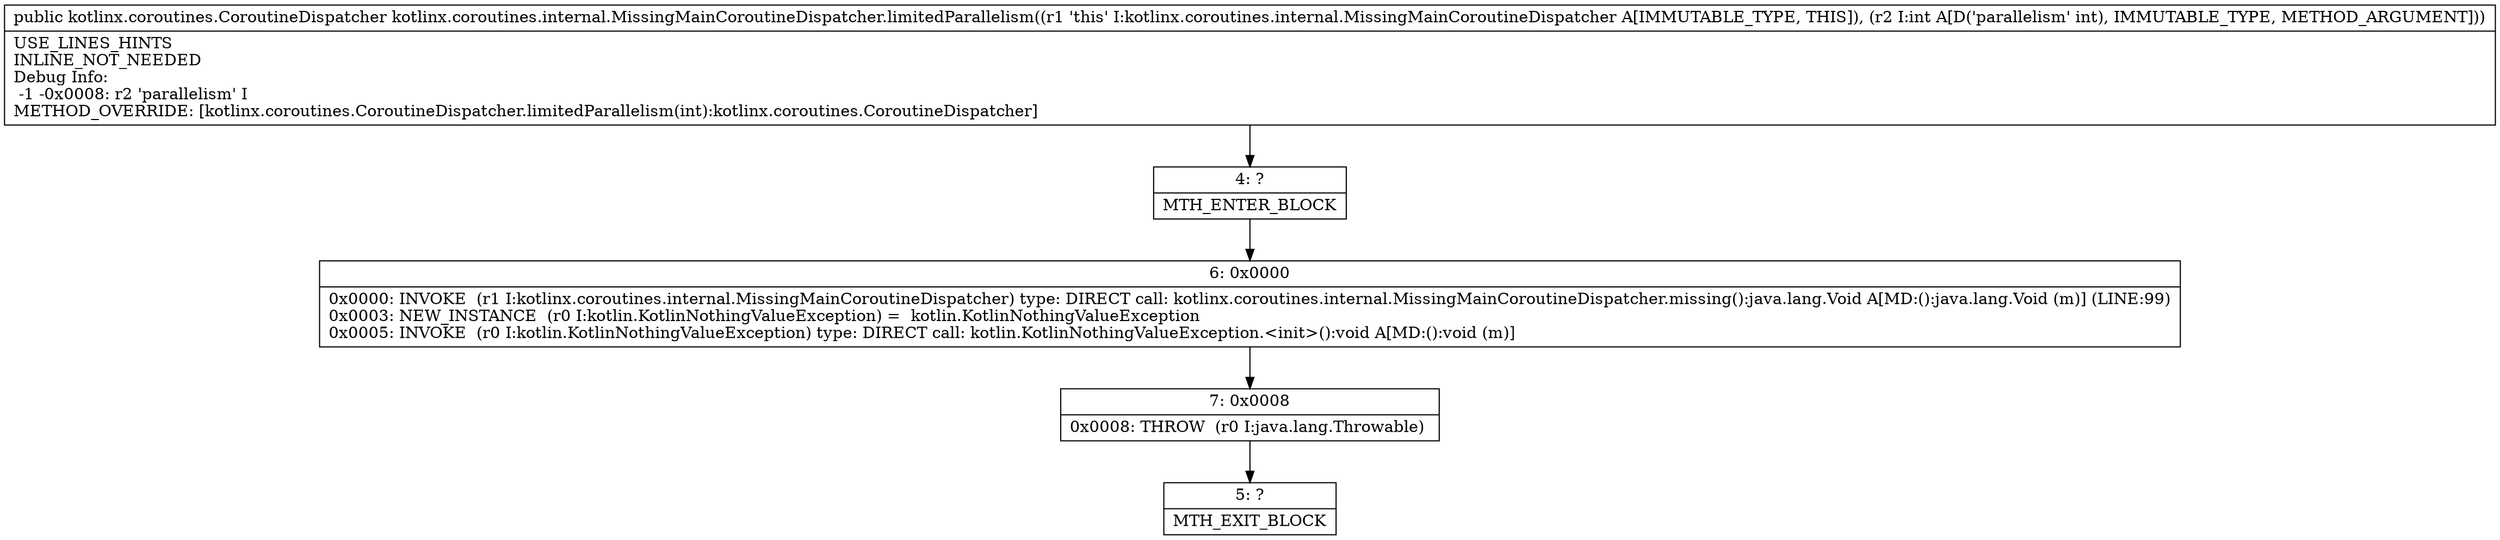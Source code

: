 digraph "CFG forkotlinx.coroutines.internal.MissingMainCoroutineDispatcher.limitedParallelism(I)Lkotlinx\/coroutines\/CoroutineDispatcher;" {
Node_4 [shape=record,label="{4\:\ ?|MTH_ENTER_BLOCK\l}"];
Node_6 [shape=record,label="{6\:\ 0x0000|0x0000: INVOKE  (r1 I:kotlinx.coroutines.internal.MissingMainCoroutineDispatcher) type: DIRECT call: kotlinx.coroutines.internal.MissingMainCoroutineDispatcher.missing():java.lang.Void A[MD:():java.lang.Void (m)] (LINE:99)\l0x0003: NEW_INSTANCE  (r0 I:kotlin.KotlinNothingValueException) =  kotlin.KotlinNothingValueException \l0x0005: INVOKE  (r0 I:kotlin.KotlinNothingValueException) type: DIRECT call: kotlin.KotlinNothingValueException.\<init\>():void A[MD:():void (m)]\l}"];
Node_7 [shape=record,label="{7\:\ 0x0008|0x0008: THROW  (r0 I:java.lang.Throwable) \l}"];
Node_5 [shape=record,label="{5\:\ ?|MTH_EXIT_BLOCK\l}"];
MethodNode[shape=record,label="{public kotlinx.coroutines.CoroutineDispatcher kotlinx.coroutines.internal.MissingMainCoroutineDispatcher.limitedParallelism((r1 'this' I:kotlinx.coroutines.internal.MissingMainCoroutineDispatcher A[IMMUTABLE_TYPE, THIS]), (r2 I:int A[D('parallelism' int), IMMUTABLE_TYPE, METHOD_ARGUMENT]))  | USE_LINES_HINTS\lINLINE_NOT_NEEDED\lDebug Info:\l  \-1 \-0x0008: r2 'parallelism' I\lMETHOD_OVERRIDE: [kotlinx.coroutines.CoroutineDispatcher.limitedParallelism(int):kotlinx.coroutines.CoroutineDispatcher]\l}"];
MethodNode -> Node_4;Node_4 -> Node_6;
Node_6 -> Node_7;
Node_7 -> Node_5;
}


